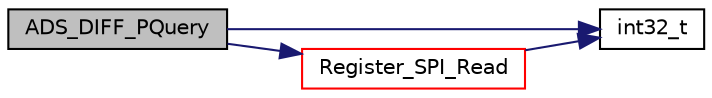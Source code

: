 digraph "ADS_DIFF_PQuery"
{
  edge [fontname="Helvetica",fontsize="10",labelfontname="Helvetica",labelfontsize="10"];
  node [fontname="Helvetica",fontsize="10",shape=record];
  rankdir="LR";
  Node59 [label="ADS_DIFF_PQuery",height=0.2,width=0.4,color="black", fillcolor="grey75", style="filled", fontcolor="black"];
  Node59 -> Node60 [color="midnightblue",fontsize="10",style="solid",fontname="Helvetica"];
  Node60 [label="int32_t",height=0.2,width=0.4,color="black", fillcolor="white", style="filled",URL="$data__format__service_8h.html#a5d7069350a7d7e65686c77a8038f462f",tooltip="The interface function to append the data on the formated stream. "];
  Node59 -> Node61 [color="midnightblue",fontsize="10",style="solid",fontname="Helvetica"];
  Node61 [label="Register_SPI_Read",height=0.2,width=0.4,color="red", fillcolor="white", style="filled",URL="$register__io__spi_8c.html#a76a3aee498397854509b81ae2da2f85e",tooltip="The interface function to read a sensor register. "];
  Node61 -> Node60 [color="midnightblue",fontsize="10",style="solid",fontname="Helvetica"];
}
